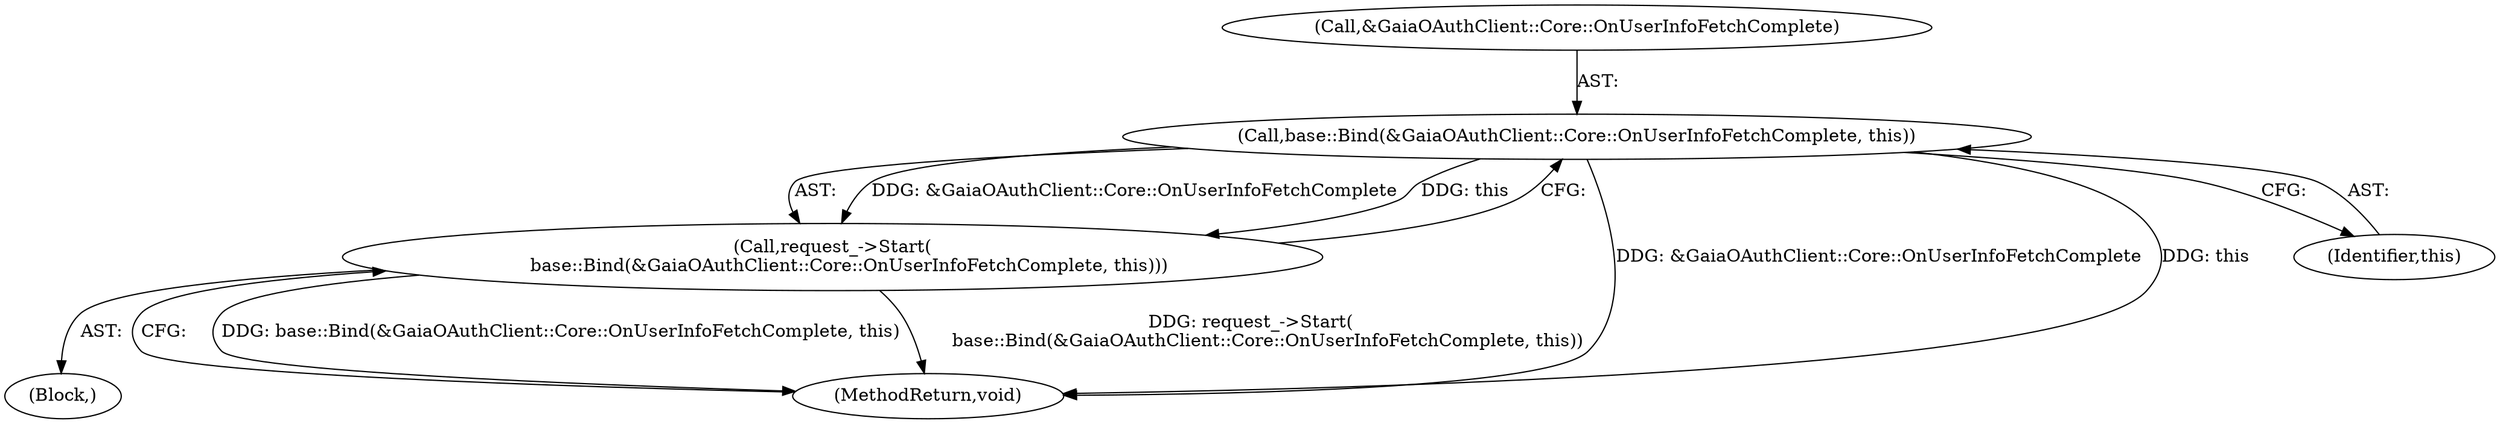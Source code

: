 digraph "1_Chrome_7cf563aba8f4b3bab68e9bfe43824d952241dcf7_0@del" {
"1000113" [label="(Call,base::Bind(&GaiaOAuthClient::Core::OnUserInfoFetchComplete, this))"];
"1000112" [label="(Call,request_->Start(\n      base::Bind(&GaiaOAuthClient::Core::OnUserInfoFetchComplete, this)))"];
"1000117" [label="(MethodReturn,void)"];
"1000114" [label="(Call,&GaiaOAuthClient::Core::OnUserInfoFetchComplete)"];
"1000113" [label="(Call,base::Bind(&GaiaOAuthClient::Core::OnUserInfoFetchComplete, this))"];
"1000112" [label="(Call,request_->Start(\n      base::Bind(&GaiaOAuthClient::Core::OnUserInfoFetchComplete, this)))"];
"1000116" [label="(Identifier,this)"];
"1000101" [label="(Block,)"];
"1000113" -> "1000112"  [label="AST: "];
"1000113" -> "1000116"  [label="CFG: "];
"1000114" -> "1000113"  [label="AST: "];
"1000116" -> "1000113"  [label="AST: "];
"1000112" -> "1000113"  [label="CFG: "];
"1000113" -> "1000117"  [label="DDG: &GaiaOAuthClient::Core::OnUserInfoFetchComplete"];
"1000113" -> "1000117"  [label="DDG: this"];
"1000113" -> "1000112"  [label="DDG: &GaiaOAuthClient::Core::OnUserInfoFetchComplete"];
"1000113" -> "1000112"  [label="DDG: this"];
"1000112" -> "1000101"  [label="AST: "];
"1000117" -> "1000112"  [label="CFG: "];
"1000112" -> "1000117"  [label="DDG: base::Bind(&GaiaOAuthClient::Core::OnUserInfoFetchComplete, this)"];
"1000112" -> "1000117"  [label="DDG: request_->Start(\n      base::Bind(&GaiaOAuthClient::Core::OnUserInfoFetchComplete, this))"];
}
